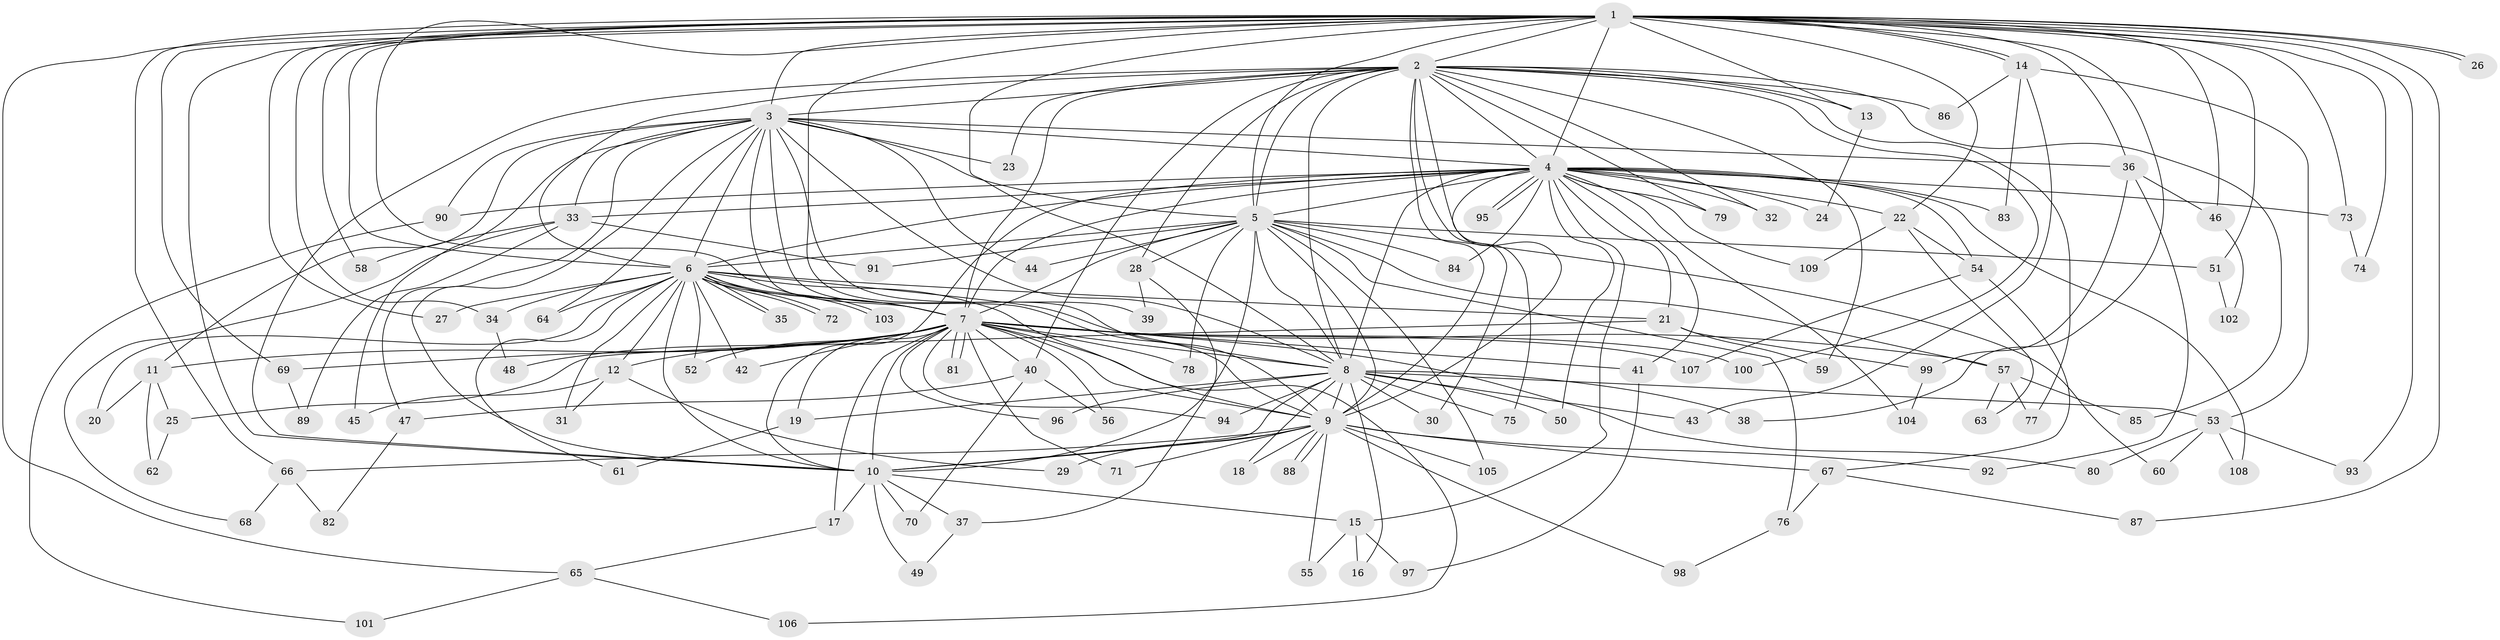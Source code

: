 // coarse degree distribution, {22: 0.018518518518518517, 20: 0.018518518518518517, 21: 0.037037037037037035, 23: 0.018518518518518517, 16: 0.037037037037037035, 27: 0.018518518518518517, 12: 0.018518518518518517, 4: 0.1111111111111111, 3: 0.12962962962962962, 7: 0.018518518518518517, 5: 0.07407407407407407, 2: 0.48148148148148145, 6: 0.018518518518518517}
// Generated by graph-tools (version 1.1) at 2025/17/03/04/25 18:17:39]
// undirected, 109 vertices, 243 edges
graph export_dot {
graph [start="1"]
  node [color=gray90,style=filled];
  1;
  2;
  3;
  4;
  5;
  6;
  7;
  8;
  9;
  10;
  11;
  12;
  13;
  14;
  15;
  16;
  17;
  18;
  19;
  20;
  21;
  22;
  23;
  24;
  25;
  26;
  27;
  28;
  29;
  30;
  31;
  32;
  33;
  34;
  35;
  36;
  37;
  38;
  39;
  40;
  41;
  42;
  43;
  44;
  45;
  46;
  47;
  48;
  49;
  50;
  51;
  52;
  53;
  54;
  55;
  56;
  57;
  58;
  59;
  60;
  61;
  62;
  63;
  64;
  65;
  66;
  67;
  68;
  69;
  70;
  71;
  72;
  73;
  74;
  75;
  76;
  77;
  78;
  79;
  80;
  81;
  82;
  83;
  84;
  85;
  86;
  87;
  88;
  89;
  90;
  91;
  92;
  93;
  94;
  95;
  96;
  97;
  98;
  99;
  100;
  101;
  102;
  103;
  104;
  105;
  106;
  107;
  108;
  109;
  1 -- 2;
  1 -- 3;
  1 -- 4;
  1 -- 5;
  1 -- 6;
  1 -- 7;
  1 -- 8;
  1 -- 9;
  1 -- 10;
  1 -- 13;
  1 -- 14;
  1 -- 14;
  1 -- 22;
  1 -- 26;
  1 -- 26;
  1 -- 27;
  1 -- 34;
  1 -- 36;
  1 -- 38;
  1 -- 46;
  1 -- 51;
  1 -- 58;
  1 -- 65;
  1 -- 66;
  1 -- 69;
  1 -- 73;
  1 -- 74;
  1 -- 87;
  1 -- 93;
  2 -- 3;
  2 -- 4;
  2 -- 5;
  2 -- 6;
  2 -- 7;
  2 -- 8;
  2 -- 9;
  2 -- 10;
  2 -- 13;
  2 -- 23;
  2 -- 28;
  2 -- 30;
  2 -- 32;
  2 -- 40;
  2 -- 59;
  2 -- 75;
  2 -- 77;
  2 -- 79;
  2 -- 85;
  2 -- 86;
  2 -- 100;
  3 -- 4;
  3 -- 5;
  3 -- 6;
  3 -- 7;
  3 -- 8;
  3 -- 9;
  3 -- 10;
  3 -- 11;
  3 -- 23;
  3 -- 33;
  3 -- 36;
  3 -- 39;
  3 -- 44;
  3 -- 45;
  3 -- 47;
  3 -- 64;
  3 -- 90;
  4 -- 5;
  4 -- 6;
  4 -- 7;
  4 -- 8;
  4 -- 9;
  4 -- 10;
  4 -- 15;
  4 -- 21;
  4 -- 22;
  4 -- 24;
  4 -- 32;
  4 -- 33;
  4 -- 41;
  4 -- 50;
  4 -- 54;
  4 -- 73;
  4 -- 79;
  4 -- 83;
  4 -- 84;
  4 -- 90;
  4 -- 95;
  4 -- 95;
  4 -- 104;
  4 -- 108;
  4 -- 109;
  5 -- 6;
  5 -- 7;
  5 -- 8;
  5 -- 9;
  5 -- 10;
  5 -- 28;
  5 -- 44;
  5 -- 51;
  5 -- 57;
  5 -- 60;
  5 -- 76;
  5 -- 78;
  5 -- 84;
  5 -- 91;
  5 -- 105;
  6 -- 7;
  6 -- 8;
  6 -- 9;
  6 -- 10;
  6 -- 12;
  6 -- 20;
  6 -- 21;
  6 -- 27;
  6 -- 31;
  6 -- 34;
  6 -- 35;
  6 -- 35;
  6 -- 42;
  6 -- 52;
  6 -- 61;
  6 -- 64;
  6 -- 72;
  6 -- 72;
  6 -- 103;
  6 -- 103;
  7 -- 8;
  7 -- 9;
  7 -- 10;
  7 -- 11;
  7 -- 12;
  7 -- 17;
  7 -- 19;
  7 -- 40;
  7 -- 41;
  7 -- 42;
  7 -- 48;
  7 -- 52;
  7 -- 56;
  7 -- 57;
  7 -- 69;
  7 -- 71;
  7 -- 78;
  7 -- 80;
  7 -- 81;
  7 -- 81;
  7 -- 94;
  7 -- 96;
  7 -- 100;
  7 -- 106;
  7 -- 107;
  8 -- 9;
  8 -- 10;
  8 -- 16;
  8 -- 18;
  8 -- 19;
  8 -- 30;
  8 -- 38;
  8 -- 43;
  8 -- 50;
  8 -- 53;
  8 -- 75;
  8 -- 94;
  8 -- 96;
  9 -- 10;
  9 -- 18;
  9 -- 29;
  9 -- 55;
  9 -- 66;
  9 -- 67;
  9 -- 71;
  9 -- 88;
  9 -- 88;
  9 -- 92;
  9 -- 98;
  9 -- 105;
  10 -- 15;
  10 -- 17;
  10 -- 37;
  10 -- 49;
  10 -- 70;
  11 -- 20;
  11 -- 25;
  11 -- 62;
  12 -- 29;
  12 -- 31;
  12 -- 45;
  13 -- 24;
  14 -- 43;
  14 -- 53;
  14 -- 83;
  14 -- 86;
  15 -- 16;
  15 -- 55;
  15 -- 97;
  17 -- 65;
  19 -- 61;
  21 -- 25;
  21 -- 59;
  21 -- 99;
  22 -- 54;
  22 -- 63;
  22 -- 109;
  25 -- 62;
  28 -- 37;
  28 -- 39;
  33 -- 58;
  33 -- 68;
  33 -- 89;
  33 -- 91;
  34 -- 48;
  36 -- 46;
  36 -- 92;
  36 -- 99;
  37 -- 49;
  40 -- 47;
  40 -- 56;
  40 -- 70;
  41 -- 97;
  46 -- 102;
  47 -- 82;
  51 -- 102;
  53 -- 60;
  53 -- 80;
  53 -- 93;
  53 -- 108;
  54 -- 67;
  54 -- 107;
  57 -- 63;
  57 -- 77;
  57 -- 85;
  65 -- 101;
  65 -- 106;
  66 -- 68;
  66 -- 82;
  67 -- 76;
  67 -- 87;
  69 -- 89;
  73 -- 74;
  76 -- 98;
  90 -- 101;
  99 -- 104;
}
